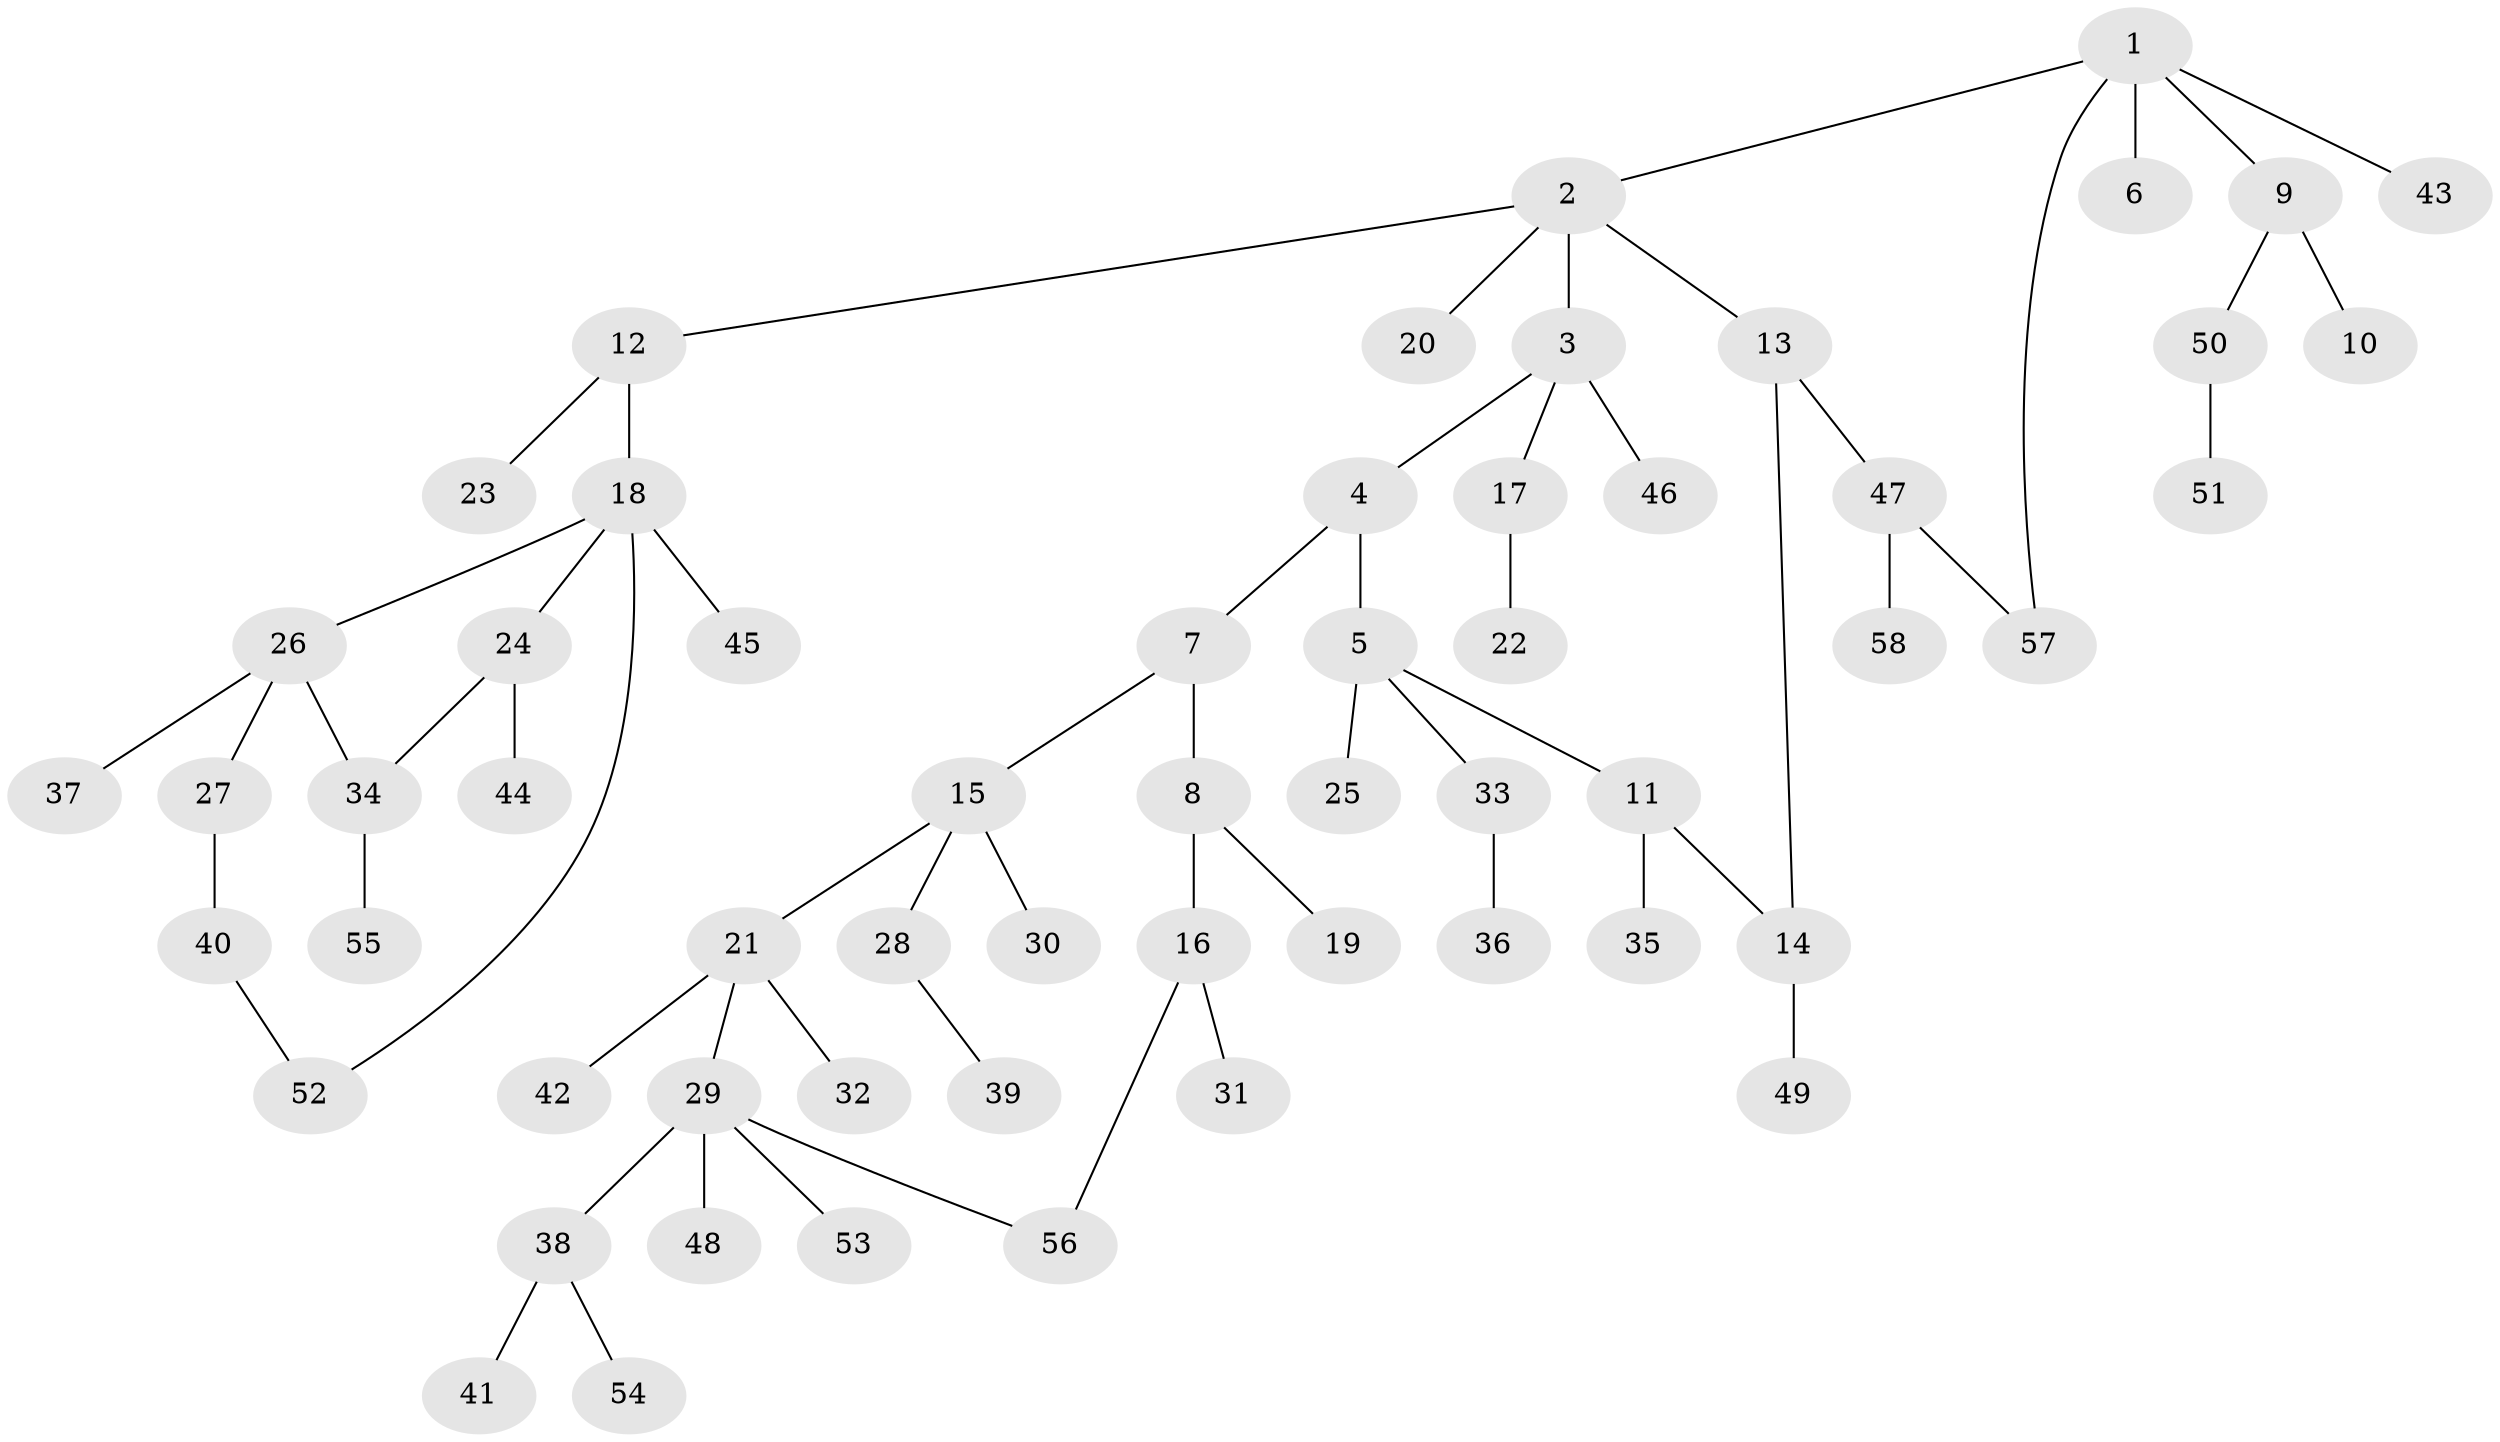 // coarse degree distribution, {6: 0.05128205128205128, 4: 0.1282051282051282, 3: 0.10256410256410256, 1: 0.48717948717948717, 2: 0.20512820512820512, 5: 0.02564102564102564}
// Generated by graph-tools (version 1.1) at 2025/41/03/06/25 10:41:31]
// undirected, 58 vertices, 62 edges
graph export_dot {
graph [start="1"]
  node [color=gray90,style=filled];
  1;
  2;
  3;
  4;
  5;
  6;
  7;
  8;
  9;
  10;
  11;
  12;
  13;
  14;
  15;
  16;
  17;
  18;
  19;
  20;
  21;
  22;
  23;
  24;
  25;
  26;
  27;
  28;
  29;
  30;
  31;
  32;
  33;
  34;
  35;
  36;
  37;
  38;
  39;
  40;
  41;
  42;
  43;
  44;
  45;
  46;
  47;
  48;
  49;
  50;
  51;
  52;
  53;
  54;
  55;
  56;
  57;
  58;
  1 -- 2;
  1 -- 6;
  1 -- 9;
  1 -- 43;
  1 -- 57;
  2 -- 3;
  2 -- 12;
  2 -- 13;
  2 -- 20;
  3 -- 4;
  3 -- 17;
  3 -- 46;
  4 -- 5;
  4 -- 7;
  5 -- 11;
  5 -- 25;
  5 -- 33;
  7 -- 8;
  7 -- 15;
  8 -- 16;
  8 -- 19;
  9 -- 10;
  9 -- 50;
  11 -- 14;
  11 -- 35;
  12 -- 18;
  12 -- 23;
  13 -- 47;
  13 -- 14;
  14 -- 49;
  15 -- 21;
  15 -- 28;
  15 -- 30;
  16 -- 31;
  16 -- 56;
  17 -- 22;
  18 -- 24;
  18 -- 26;
  18 -- 45;
  18 -- 52;
  21 -- 29;
  21 -- 32;
  21 -- 42;
  24 -- 34;
  24 -- 44;
  26 -- 27;
  26 -- 37;
  26 -- 34;
  27 -- 40;
  28 -- 39;
  29 -- 38;
  29 -- 48;
  29 -- 53;
  29 -- 56;
  33 -- 36;
  34 -- 55;
  38 -- 41;
  38 -- 54;
  40 -- 52;
  47 -- 57;
  47 -- 58;
  50 -- 51;
}
